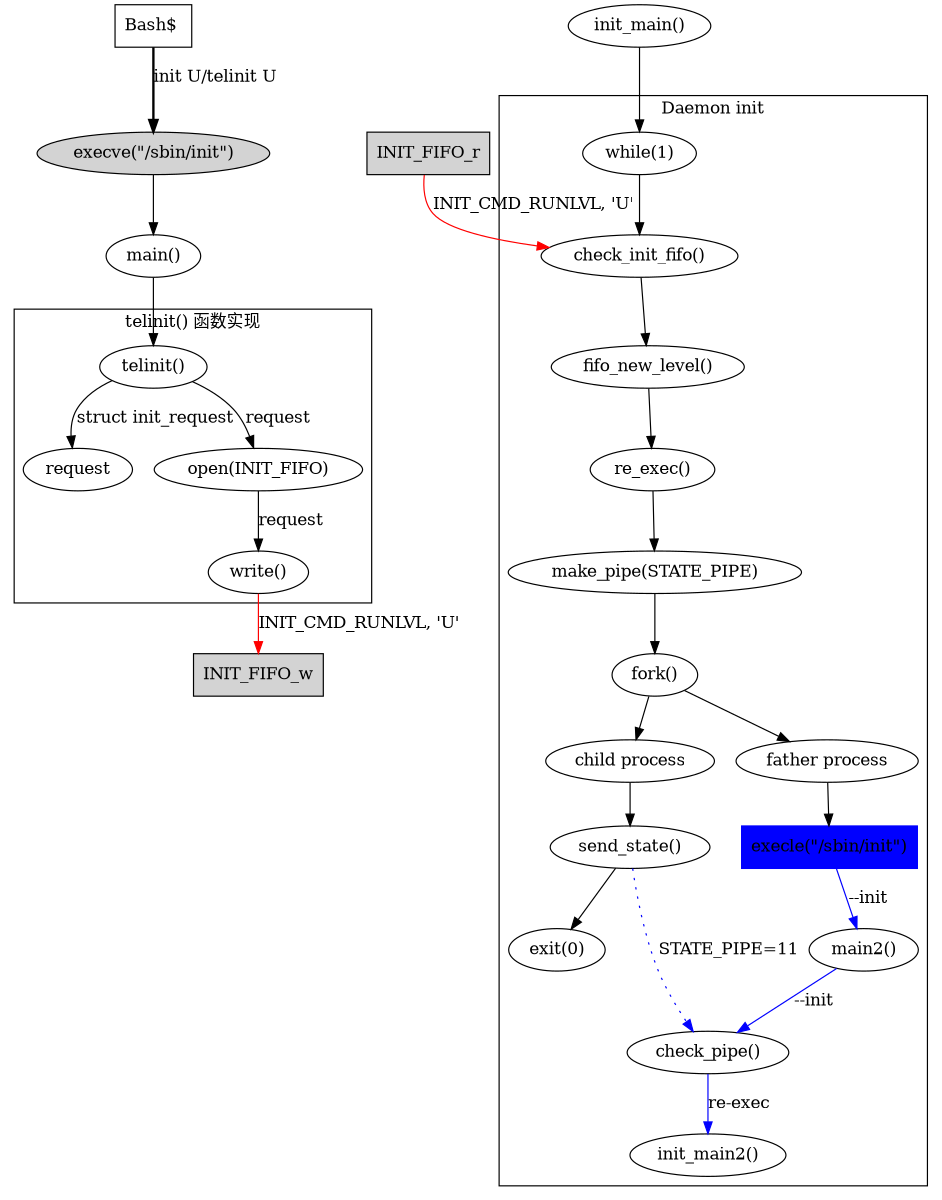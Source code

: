 digraph G
{
	size = "7, 8";
//	label = "方式3 - 在程序中通过 re_exec() 函数启动 init";

	"Bash$ " [shape=box];
	"execve(\"/sbin/init\")"  [style = filled];
	"Bash$ " -> "execve(\"/sbin/init\")" [style=bold label="init U/telinit U"];

	"execve(\"/sbin/init\")" -> "main()" -> "telinit()";
	
	subgraph cluster01
	{
		label = "telinit() 函数实现";

		"telinit()" -> "request" [label="struct init_request"] ;

		"telinit()" -> "open(INIT_FIFO)" -> "write()" [label="request"];
	}

	"INIT_FIFO_w" [shape=box style="filled"];
	"write()" -> "INIT_FIFO_w" [label="INIT_CMD_RUNLVL, 'U'" color="red"]; 
//	"INIT_FIFO_w" -> "INIT_FIFO_r"[style=dotted];
	"INIT_FIFO_r" [shape=box style="filled"];
	"INIT_FIFO_r" -> "check_init_fifo()" [label="INIT_CMD_RUNLVL, 'U'" color="red"]; 

	"init_main()" -> "while(1)";

	subgraph cluster02
	{
		label = "Daemon init";

		"while(1)" -> "check_init_fifo()" -> "fifo_new_level()" -> "re_exec()"; 
		"re_exec()" -> "make_pipe(STATE_PIPE)" -> "fork()";
		"fork()" -> "child process" -> "send_state()" -> "exit(0)";

		"execle(\"/sbin/init\")"  [style = filled];
		"fork()" -> "father process" -> "execle(\"/sbin/init\")" ;
		"execle(\"/sbin/init\")" -> "main2()" -> "check_pipe()" [label="--init" color=blue];
		"execle(\"/sbin/init\")"  [shape=rect color=blue style=filled];

		"send_state()" -> "check_pipe()" [label="STATE_PIPE=11" color="blue" style=dotted];
		"check_pipe()" -> "init_main2()"  [label="re-exec" color="blue" style=solid];
		//"init_main2()" -> "while(1)" [style=dotted];
	}
}
